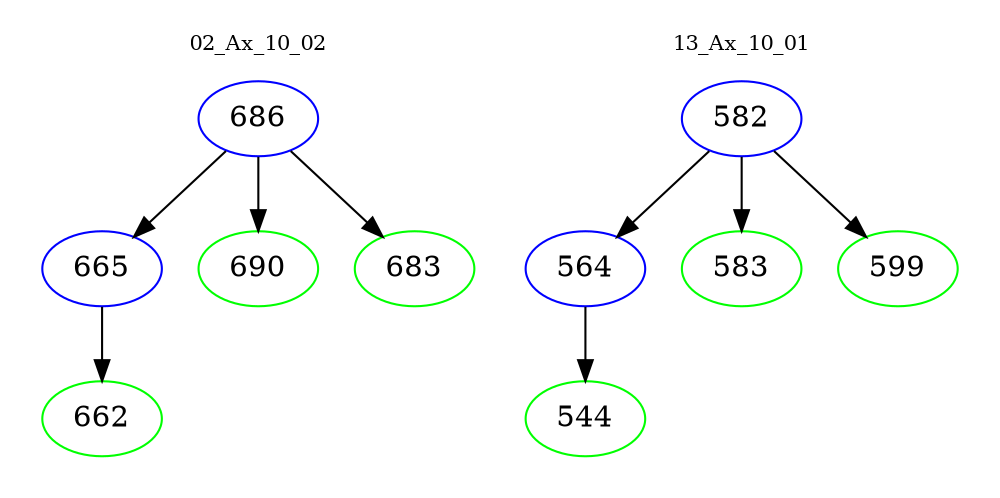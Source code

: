 digraph{
subgraph cluster_0 {
color = white
label = "02_Ax_10_02";
fontsize=10;
T0_686 [label="686", color="blue"]
T0_686 -> T0_665 [color="black"]
T0_665 [label="665", color="blue"]
T0_665 -> T0_662 [color="black"]
T0_662 [label="662", color="green"]
T0_686 -> T0_690 [color="black"]
T0_690 [label="690", color="green"]
T0_686 -> T0_683 [color="black"]
T0_683 [label="683", color="green"]
}
subgraph cluster_1 {
color = white
label = "13_Ax_10_01";
fontsize=10;
T1_582 [label="582", color="blue"]
T1_582 -> T1_564 [color="black"]
T1_564 [label="564", color="blue"]
T1_564 -> T1_544 [color="black"]
T1_544 [label="544", color="green"]
T1_582 -> T1_583 [color="black"]
T1_583 [label="583", color="green"]
T1_582 -> T1_599 [color="black"]
T1_599 [label="599", color="green"]
}
}
